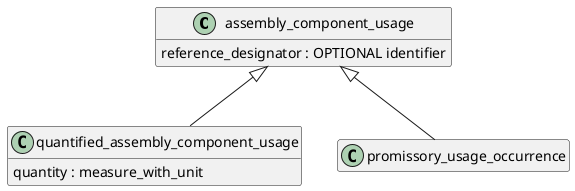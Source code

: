 @startuml

'!pragma layout smetana
'skinparam groupInheritance 2
hide empty members
'top to bottom direction

class assembly_component_usage {
  reference_designator : OPTIONAL identifier
} 

class quantified_assembly_component_usage {
  quantity : measure_with_unit
} 

'class specified_higher_usage_occurrence

'class one_of

'class multi_level_reference_designator 

'class next_assembly_usage_occurrence

class promissory_usage_occurrence

'class assembly_component_usage_substitute {
 ' name              : label
 ' definition        : OPTIONAL text
'}

'class assembly_component_usage_substitute_with_ranking {
 ' ranking           : INTEGER
 ' ranking_rationale : text
'}

'наследование
'specified_higher_usage_occurrence -up-|> assembly_component_usage
'next_assembly_usage_occurrence -up-|> assembly_component_usage
'multi_level_reference_designator -up-|> assembly_component_usage
promissory_usage_occurrence -up-|> assembly_component_usage

quantified_assembly_component_usage -up-|> assembly_component_usage

'assembly_component_usage -up-> assembly_component_usage_substitute : base
'assembly_component_usage -up-> assembly_component_usage_substitute : substitute
'assembly_component_usage_substitute <|-left- assembly_component_usage_substitute_with_ranking

' связи
'specified_higher_usage_occurrence --> assembly_component_usage : upper_usage
'specified_higher_usage_occurrence --> next_assembly_usage_occurrence : next_usage
'multi_level_reference_designator --> next_assembly_usage_occurrence : location LIST[1:?]
'multi_level_reference_designator --> product_definition : related (leaf)
'multi_level_reference_designator --> product_definition : relating (root)